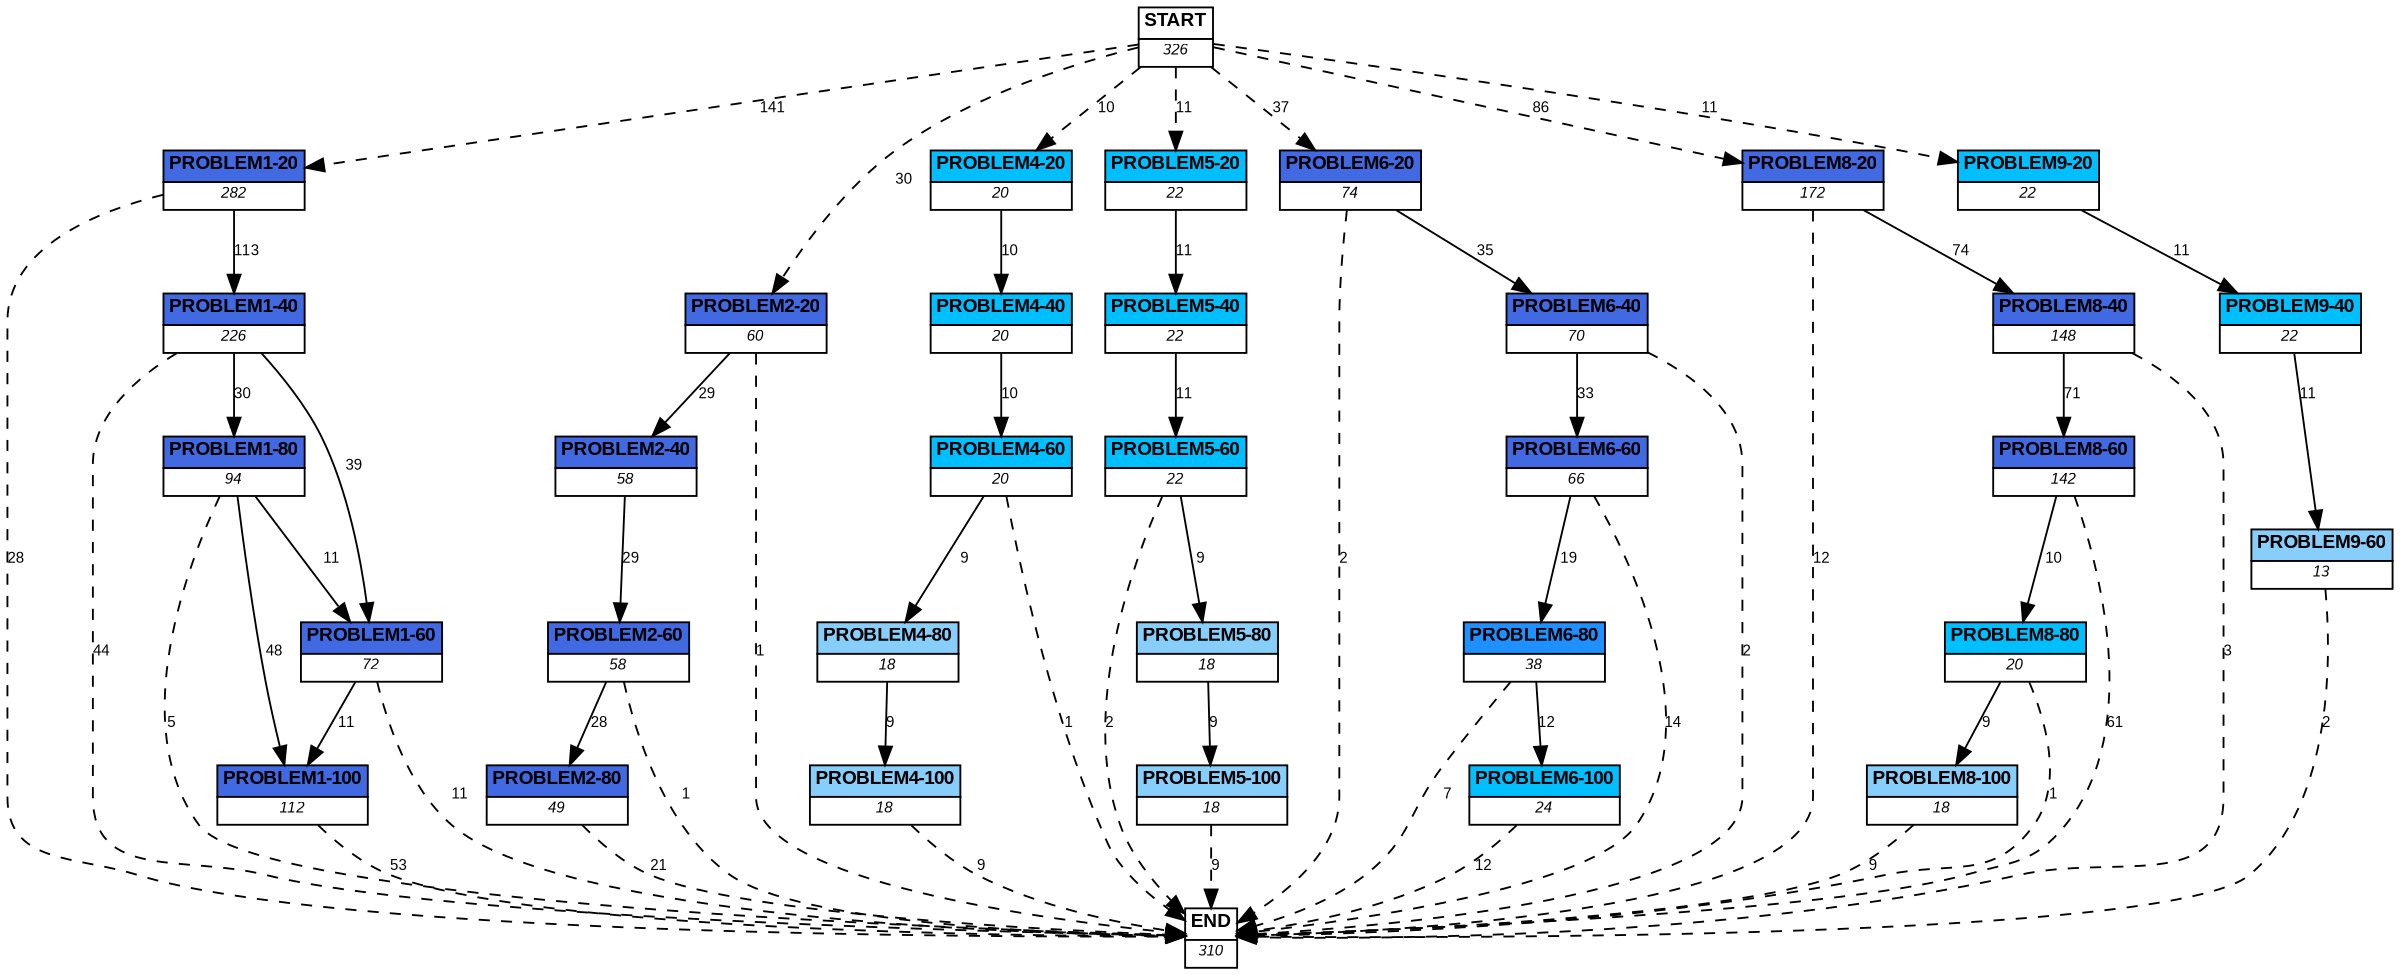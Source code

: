 digraph graphname {
	dpi = 150
	size="16,11!";
	margin = 0;
"PROBLEM1-20" [shape=plain, label=<<table border="0" cellborder="1" cellspacing="0"><tr><td bgcolor="royalblue"><FONT face="Arial" POINT-SIZE="10"><b>PROBLEM1-20</b></FONT></td></tr><tr><td bgcolor="white"><FONT face="Arial" POINT-SIZE="8"><i>282</i></FONT></td></tr></table>>]
"PROBLEM1-40" [shape=plain, label=<<table border="0" cellborder="1" cellspacing="0"><tr><td bgcolor="royalblue"><FONT face="Arial" POINT-SIZE="10"><b>PROBLEM1-40</b></FONT></td></tr><tr><td bgcolor="white"><FONT face="Arial" POINT-SIZE="8"><i>226</i></FONT></td></tr></table>>]
"PROBLEM1-80" [shape=plain, label=<<table border="0" cellborder="1" cellspacing="0"><tr><td bgcolor="royalblue"><FONT face="Arial" POINT-SIZE="10"><b>PROBLEM1-80</b></FONT></td></tr><tr><td bgcolor="white"><FONT face="Arial" POINT-SIZE="8"><i>94</i></FONT></td></tr></table>>]
"PROBLEM1-60" [shape=plain, label=<<table border="0" cellborder="1" cellspacing="0"><tr><td bgcolor="royalblue"><FONT face="Arial" POINT-SIZE="10"><b>PROBLEM1-60</b></FONT></td></tr><tr><td bgcolor="white"><FONT face="Arial" POINT-SIZE="8"><i>72</i></FONT></td></tr></table>>]
"PROBLEM1-100" [shape=plain, label=<<table border="0" cellborder="1" cellspacing="0"><tr><td bgcolor="royalblue"><FONT face="Arial" POINT-SIZE="10"><b>PROBLEM1-100</b></FONT></td></tr><tr><td bgcolor="white"><FONT face="Arial" POINT-SIZE="8"><i>112</i></FONT></td></tr></table>>]
"PROBLEM2-20" [shape=plain, label=<<table border="0" cellborder="1" cellspacing="0"><tr><td bgcolor="royalblue"><FONT face="Arial" POINT-SIZE="10"><b>PROBLEM2-20</b></FONT></td></tr><tr><td bgcolor="white"><FONT face="Arial" POINT-SIZE="8"><i>60</i></FONT></td></tr></table>>]
"PROBLEM2-40" [shape=plain, label=<<table border="0" cellborder="1" cellspacing="0"><tr><td bgcolor="royalblue"><FONT face="Arial" POINT-SIZE="10"><b>PROBLEM2-40</b></FONT></td></tr><tr><td bgcolor="white"><FONT face="Arial" POINT-SIZE="8"><i>58</i></FONT></td></tr></table>>]
"PROBLEM2-60" [shape=plain, label=<<table border="0" cellborder="1" cellspacing="0"><tr><td bgcolor="royalblue"><FONT face="Arial" POINT-SIZE="10"><b>PROBLEM2-60</b></FONT></td></tr><tr><td bgcolor="white"><FONT face="Arial" POINT-SIZE="8"><i>58</i></FONT></td></tr></table>>]
"PROBLEM2-80" [shape=plain, label=<<table border="0" cellborder="1" cellspacing="0"><tr><td bgcolor="royalblue"><FONT face="Arial" POINT-SIZE="10"><b>PROBLEM2-80</b></FONT></td></tr><tr><td bgcolor="white"><FONT face="Arial" POINT-SIZE="8"><i>49</i></FONT></td></tr></table>>]
"PROBLEM4-20" [shape=plain, label=<<table border="0" cellborder="1" cellspacing="0"><tr><td bgcolor="deepskyblue"><FONT face="Arial" POINT-SIZE="10"><b>PROBLEM4-20</b></FONT></td></tr><tr><td bgcolor="white"><FONT face="Arial" POINT-SIZE="8"><i>20</i></FONT></td></tr></table>>]
"PROBLEM4-40" [shape=plain, label=<<table border="0" cellborder="1" cellspacing="0"><tr><td bgcolor="deepskyblue"><FONT face="Arial" POINT-SIZE="10"><b>PROBLEM4-40</b></FONT></td></tr><tr><td bgcolor="white"><FONT face="Arial" POINT-SIZE="8"><i>20</i></FONT></td></tr></table>>]
"PROBLEM4-60" [shape=plain, label=<<table border="0" cellborder="1" cellspacing="0"><tr><td bgcolor="deepskyblue"><FONT face="Arial" POINT-SIZE="10"><b>PROBLEM4-60</b></FONT></td></tr><tr><td bgcolor="white"><FONT face="Arial" POINT-SIZE="8"><i>20</i></FONT></td></tr></table>>]
"PROBLEM5-20" [shape=plain, label=<<table border="0" cellborder="1" cellspacing="0"><tr><td bgcolor="deepskyblue"><FONT face="Arial" POINT-SIZE="10"><b>PROBLEM5-20</b></FONT></td></tr><tr><td bgcolor="white"><FONT face="Arial" POINT-SIZE="8"><i>22</i></FONT></td></tr></table>>]
"PROBLEM5-40" [shape=plain, label=<<table border="0" cellborder="1" cellspacing="0"><tr><td bgcolor="deepskyblue"><FONT face="Arial" POINT-SIZE="10"><b>PROBLEM5-40</b></FONT></td></tr><tr><td bgcolor="white"><FONT face="Arial" POINT-SIZE="8"><i>22</i></FONT></td></tr></table>>]
"PROBLEM5-60" [shape=plain, label=<<table border="0" cellborder="1" cellspacing="0"><tr><td bgcolor="deepskyblue"><FONT face="Arial" POINT-SIZE="10"><b>PROBLEM5-60</b></FONT></td></tr><tr><td bgcolor="white"><FONT face="Arial" POINT-SIZE="8"><i>22</i></FONT></td></tr></table>>]
"PROBLEM6-20" [shape=plain, label=<<table border="0" cellborder="1" cellspacing="0"><tr><td bgcolor="royalblue"><FONT face="Arial" POINT-SIZE="10"><b>PROBLEM6-20</b></FONT></td></tr><tr><td bgcolor="white"><FONT face="Arial" POINT-SIZE="8"><i>74</i></FONT></td></tr></table>>]
"PROBLEM6-40" [shape=plain, label=<<table border="0" cellborder="1" cellspacing="0"><tr><td bgcolor="royalblue"><FONT face="Arial" POINT-SIZE="10"><b>PROBLEM6-40</b></FONT></td></tr><tr><td bgcolor="white"><FONT face="Arial" POINT-SIZE="8"><i>70</i></FONT></td></tr></table>>]
"PROBLEM6-60" [shape=plain, label=<<table border="0" cellborder="1" cellspacing="0"><tr><td bgcolor="royalblue"><FONT face="Arial" POINT-SIZE="10"><b>PROBLEM6-60</b></FONT></td></tr><tr><td bgcolor="white"><FONT face="Arial" POINT-SIZE="8"><i>66</i></FONT></td></tr></table>>]
"PROBLEM8-20" [shape=plain, label=<<table border="0" cellborder="1" cellspacing="0"><tr><td bgcolor="royalblue"><FONT face="Arial" POINT-SIZE="10"><b>PROBLEM8-20</b></FONT></td></tr><tr><td bgcolor="white"><FONT face="Arial" POINT-SIZE="8"><i>172</i></FONT></td></tr></table>>]
"PROBLEM8-40" [shape=plain, label=<<table border="0" cellborder="1" cellspacing="0"><tr><td bgcolor="royalblue"><FONT face="Arial" POINT-SIZE="10"><b>PROBLEM8-40</b></FONT></td></tr><tr><td bgcolor="white"><FONT face="Arial" POINT-SIZE="8"><i>148</i></FONT></td></tr></table>>]
"PROBLEM8-60" [shape=plain, label=<<table border="0" cellborder="1" cellspacing="0"><tr><td bgcolor="royalblue"><FONT face="Arial" POINT-SIZE="10"><b>PROBLEM8-60</b></FONT></td></tr><tr><td bgcolor="white"><FONT face="Arial" POINT-SIZE="8"><i>142</i></FONT></td></tr></table>>]
"PROBLEM9-20" [shape=plain, label=<<table border="0" cellborder="1" cellspacing="0"><tr><td bgcolor="deepskyblue"><FONT face="Arial" POINT-SIZE="10"><b>PROBLEM9-20</b></FONT></td></tr><tr><td bgcolor="white"><FONT face="Arial" POINT-SIZE="8"><i>22</i></FONT></td></tr></table>>]
"PROBLEM9-40" [shape=plain, label=<<table border="0" cellborder="1" cellspacing="0"><tr><td bgcolor="deepskyblue"><FONT face="Arial" POINT-SIZE="10"><b>PROBLEM9-40</b></FONT></td></tr><tr><td bgcolor="white"><FONT face="Arial" POINT-SIZE="8"><i>22</i></FONT></td></tr></table>>]
"PROBLEM9-60" [shape=plain, label=<<table border="0" cellborder="1" cellspacing="0"><tr><td bgcolor="lightskyblue"><FONT face="Arial" POINT-SIZE="10"><b>PROBLEM9-60</b></FONT></td></tr><tr><td bgcolor="white"><FONT face="Arial" POINT-SIZE="8"><i>13</i></FONT></td></tr></table>>]
"PROBLEM4-80" [shape=plain, label=<<table border="0" cellborder="1" cellspacing="0"><tr><td bgcolor="lightskyblue"><FONT face="Arial" POINT-SIZE="10"><b>PROBLEM4-80</b></FONT></td></tr><tr><td bgcolor="white"><FONT face="Arial" POINT-SIZE="8"><i>18</i></FONT></td></tr></table>>]
"PROBLEM4-100" [shape=plain, label=<<table border="0" cellborder="1" cellspacing="0"><tr><td bgcolor="lightskyblue"><FONT face="Arial" POINT-SIZE="10"><b>PROBLEM4-100</b></FONT></td></tr><tr><td bgcolor="white"><FONT face="Arial" POINT-SIZE="8"><i>18</i></FONT></td></tr></table>>]
"PROBLEM5-80" [shape=plain, label=<<table border="0" cellborder="1" cellspacing="0"><tr><td bgcolor="lightskyblue"><FONT face="Arial" POINT-SIZE="10"><b>PROBLEM5-80</b></FONT></td></tr><tr><td bgcolor="white"><FONT face="Arial" POINT-SIZE="8"><i>18</i></FONT></td></tr></table>>]
"PROBLEM5-100" [shape=plain, label=<<table border="0" cellborder="1" cellspacing="0"><tr><td bgcolor="lightskyblue"><FONT face="Arial" POINT-SIZE="10"><b>PROBLEM5-100</b></FONT></td></tr><tr><td bgcolor="white"><FONT face="Arial" POINT-SIZE="8"><i>18</i></FONT></td></tr></table>>]
"PROBLEM8-80" [shape=plain, label=<<table border="0" cellborder="1" cellspacing="0"><tr><td bgcolor="deepskyblue"><FONT face="Arial" POINT-SIZE="10"><b>PROBLEM8-80</b></FONT></td></tr><tr><td bgcolor="white"><FONT face="Arial" POINT-SIZE="8"><i>20</i></FONT></td></tr></table>>]
"PROBLEM8-100" [shape=plain, label=<<table border="0" cellborder="1" cellspacing="0"><tr><td bgcolor="lightskyblue"><FONT face="Arial" POINT-SIZE="10"><b>PROBLEM8-100</b></FONT></td></tr><tr><td bgcolor="white"><FONT face="Arial" POINT-SIZE="8"><i>18</i></FONT></td></tr></table>>]
"PROBLEM6-80" [shape=plain, label=<<table border="0" cellborder="1" cellspacing="0"><tr><td bgcolor="dodgerblue"><FONT face="Arial" POINT-SIZE="10"><b>PROBLEM6-80</b></FONT></td></tr><tr><td bgcolor="white"><FONT face="Arial" POINT-SIZE="8"><i>38</i></FONT></td></tr></table>>]
"PROBLEM6-100" [shape=plain, label=<<table border="0" cellborder="1" cellspacing="0"><tr><td bgcolor="deepskyblue"><FONT face="Arial" POINT-SIZE="10"><b>PROBLEM6-100</b></FONT></td></tr><tr><td bgcolor="white"><FONT face="Arial" POINT-SIZE="8"><i>24</i></FONT></td></tr></table>>]
"START" [shape=plain, label=<<table border="0" cellborder="1" cellspacing="0"><tr><td bgcolor="white"><FONT face="Arial" POINT-SIZE="10"><b>START</b></FONT></td></tr><tr><td bgcolor="white"><FONT face="Arial" POINT-SIZE="8"><i>326</i></FONT></td></tr></table>>]
"END" [shape=plain, label=<<table border="0" cellborder="1" cellspacing="0"><tr><td bgcolor="white"><FONT face="Arial" POINT-SIZE="10"><b>END</b></FONT></td></tr><tr><td bgcolor="white"><FONT face="Arial" POINT-SIZE="8"><i>310</i></FONT></td></tr></table>>]
"PROBLEM1-20" -> "PROBLEM1-40" [ label ="113" labelfloat=false fontname="Arial" fontsize=8]
"PROBLEM1-20" -> "END" [ style = dashed label ="28" labelfloat=false fontname="Arial" fontsize=8]
"PROBLEM1-40" -> "PROBLEM1-80" [ label ="30" labelfloat=false fontname="Arial" fontsize=8]
"PROBLEM1-40" -> "PROBLEM1-60" [ label ="39" labelfloat=false fontname="Arial" fontsize=8]
"PROBLEM1-40" -> "END" [ style = dashed label ="44" labelfloat=false fontname="Arial" fontsize=8]
"PROBLEM1-80" -> "PROBLEM1-60" [ label ="11" labelfloat=false fontname="Arial" fontsize=8]
"PROBLEM1-80" -> "PROBLEM1-100" [ label ="48" labelfloat=false fontname="Arial" fontsize=8]
"PROBLEM1-80" -> "END" [ style = dashed label ="5" labelfloat=false fontname="Arial" fontsize=8]
"PROBLEM1-60" -> "PROBLEM1-100" [ label ="11" labelfloat=false fontname="Arial" fontsize=8]
"PROBLEM1-60" -> "END" [ style = dashed label ="11" labelfloat=false fontname="Arial" fontsize=8]
"PROBLEM1-100" -> "END" [ style = dashed label ="53" labelfloat=false fontname="Arial" fontsize=8]
"PROBLEM2-20" -> "PROBLEM2-40" [ label ="29" labelfloat=false fontname="Arial" fontsize=8]
"PROBLEM2-20" -> "END" [ style = dashed label ="1" labelfloat=false fontname="Arial" fontsize=8]
"PROBLEM2-40" -> "PROBLEM2-60" [ label ="29" labelfloat=false fontname="Arial" fontsize=8]
"PROBLEM2-60" -> "PROBLEM2-80" [ label ="28" labelfloat=false fontname="Arial" fontsize=8]
"PROBLEM2-60" -> "END" [ style = dashed label ="1" labelfloat=false fontname="Arial" fontsize=8]
"PROBLEM2-80" -> "END" [ style = dashed label ="21" labelfloat=false fontname="Arial" fontsize=8]
"PROBLEM4-20" -> "PROBLEM4-40" [ label ="10" labelfloat=false fontname="Arial" fontsize=8]
"PROBLEM4-40" -> "PROBLEM4-60" [ label ="10" labelfloat=false fontname="Arial" fontsize=8]
"PROBLEM4-60" -> "PROBLEM4-80" [ label ="9" labelfloat=false fontname="Arial" fontsize=8]
"PROBLEM4-60" -> "END" [ style = dashed label ="1" labelfloat=false fontname="Arial" fontsize=8]
"PROBLEM5-20" -> "PROBLEM5-40" [ label ="11" labelfloat=false fontname="Arial" fontsize=8]
"PROBLEM5-40" -> "PROBLEM5-60" [ label ="11" labelfloat=false fontname="Arial" fontsize=8]
"PROBLEM5-60" -> "PROBLEM5-80" [ label ="9" labelfloat=false fontname="Arial" fontsize=8]
"PROBLEM5-60" -> "END" [ style = dashed label ="2" labelfloat=false fontname="Arial" fontsize=8]
"PROBLEM6-20" -> "PROBLEM6-40" [ label ="35" labelfloat=false fontname="Arial" fontsize=8]
"PROBLEM6-20" -> "END" [ style = dashed label ="2" labelfloat=false fontname="Arial" fontsize=8]
"PROBLEM6-40" -> "PROBLEM6-60" [ label ="33" labelfloat=false fontname="Arial" fontsize=8]
"PROBLEM6-40" -> "END" [ style = dashed label ="2" labelfloat=false fontname="Arial" fontsize=8]
"PROBLEM6-60" -> "PROBLEM6-80" [ label ="19" labelfloat=false fontname="Arial" fontsize=8]
"PROBLEM6-60" -> "END" [ style = dashed label ="14" labelfloat=false fontname="Arial" fontsize=8]
"PROBLEM8-20" -> "PROBLEM8-40" [ label ="74" labelfloat=false fontname="Arial" fontsize=8]
"PROBLEM8-20" -> "END" [ style = dashed label ="12" labelfloat=false fontname="Arial" fontsize=8]
"PROBLEM8-40" -> "PROBLEM8-60" [ label ="71" labelfloat=false fontname="Arial" fontsize=8]
"PROBLEM8-40" -> "END" [ style = dashed label ="3" labelfloat=false fontname="Arial" fontsize=8]
"PROBLEM8-60" -> "PROBLEM8-80" [ label ="10" labelfloat=false fontname="Arial" fontsize=8]
"PROBLEM8-60" -> "END" [ style = dashed label ="61" labelfloat=false fontname="Arial" fontsize=8]
"PROBLEM9-20" -> "PROBLEM9-40" [ label ="11" labelfloat=false fontname="Arial" fontsize=8]
"PROBLEM9-40" -> "PROBLEM9-60" [ label ="11" labelfloat=false fontname="Arial" fontsize=8]
"PROBLEM9-60" -> "END" [ style = dashed label ="2" labelfloat=false fontname="Arial" fontsize=8]
"PROBLEM4-80" -> "PROBLEM4-100" [ label ="9" labelfloat=false fontname="Arial" fontsize=8]
"PROBLEM4-100" -> "END" [ style = dashed label ="9" labelfloat=false fontname="Arial" fontsize=8]
"PROBLEM5-80" -> "PROBLEM5-100" [ label ="9" labelfloat=false fontname="Arial" fontsize=8]
"PROBLEM5-100" -> "END" [ style = dashed label ="9" labelfloat=false fontname="Arial" fontsize=8]
"PROBLEM8-80" -> "PROBLEM8-100" [ label ="9" labelfloat=false fontname="Arial" fontsize=8]
"PROBLEM8-80" -> "END" [ style = dashed label ="1" labelfloat=false fontname="Arial" fontsize=8]
"PROBLEM8-100" -> "END" [ style = dashed label ="9" labelfloat=false fontname="Arial" fontsize=8]
"PROBLEM6-80" -> "PROBLEM6-100" [ label ="12" labelfloat=false fontname="Arial" fontsize=8]
"PROBLEM6-80" -> "END" [ style = dashed label ="7" labelfloat=false fontname="Arial" fontsize=8]
"PROBLEM6-100" -> "END" [ style = dashed label ="12" labelfloat=false fontname="Arial" fontsize=8]
"START" -> "PROBLEM1-20" [ style = dashed label ="141" labelfloat=false fontname="Arial" fontsize=8]
"START" -> "PROBLEM2-20" [ style = dashed label ="30" labelfloat=false fontname="Arial" fontsize=8]
"START" -> "PROBLEM4-20" [ style = dashed label ="10" labelfloat=false fontname="Arial" fontsize=8]
"START" -> "PROBLEM5-20" [ style = dashed label ="11" labelfloat=false fontname="Arial" fontsize=8]
"START" -> "PROBLEM6-20" [ style = dashed label ="37" labelfloat=false fontname="Arial" fontsize=8]
"START" -> "PROBLEM8-20" [ style = dashed label ="86" labelfloat=false fontname="Arial" fontsize=8]
"START" -> "PROBLEM9-20" [ style = dashed label ="11" labelfloat=false fontname="Arial" fontsize=8]
}